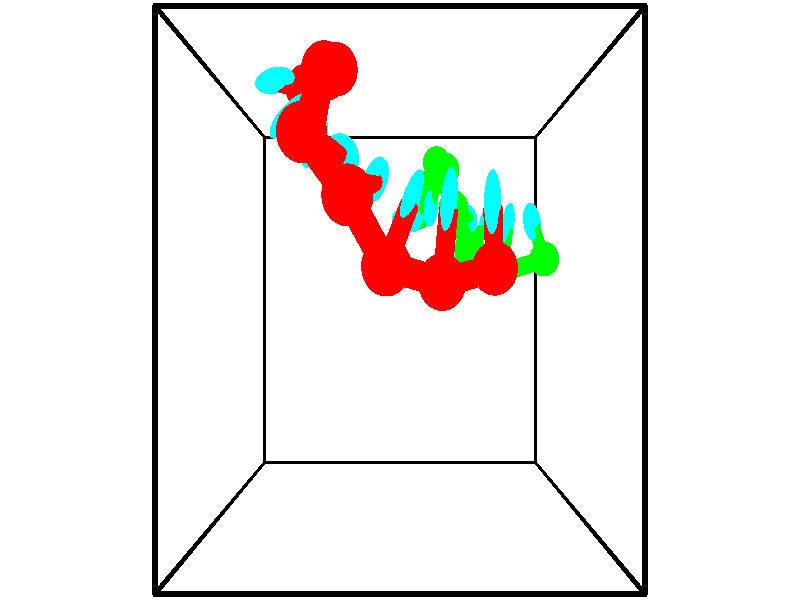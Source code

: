 // switches for output
#declare DRAW_BASES = 1; // possible values are 0, 1; only relevant for DNA ribbons
#declare DRAW_BASES_TYPE = 3; // possible values are 1, 2, 3; only relevant for DNA ribbons
#declare DRAW_FOG = 0; // set to 1 to enable fog

#include "colors.inc"

#include "transforms.inc"
background { rgb <1, 1, 1>}

#default {
   normal{
       ripples 0.25
       frequency 0.20
       turbulence 0.2
       lambda 5
   }
	finish {
		phong 0.1
		phong_size 40.
	}
}

// original window dimensions: 1024x640


// camera settings

camera {
	sky <-0, 1, 0>
	up <-0, 1, 0>
	right 1.6 * <1, 0, 0>
	location <2.5, 2.5, 11.1562>
	look_at <2.5, 2.5, 2.5>
	direction <0, 0, -8.6562>
	angle 67.0682
}


# declare cpy_camera_pos = <2.5, 2.5, 11.1562>;
# if (DRAW_FOG = 1)
fog {
	fog_type 2
	up vnormalize(cpy_camera_pos)
	color rgbt<1,1,1,0.3>
	distance 1e-5
	fog_alt 3e-3
	fog_offset 4
}
# end


// LIGHTS

# declare lum = 6;
global_settings {
	ambient_light rgb lum * <0.05, 0.05, 0.05>
	max_trace_level 15
}# declare cpy_direct_light_amount = 0.25;
light_source
{	1000 * <-1, -1, 1>,
	rgb lum * cpy_direct_light_amount
	parallel
}

light_source
{	1000 * <1, 1, -1>,
	rgb lum * cpy_direct_light_amount
	parallel
}

// strand 0

// nucleotide -1

// particle -1
sphere {
	<1.321303, 4.704878, 3.584777> 0.250000
	pigment { color rgbt <1,0,0,0> }
	no_shadow
}
cylinder {
	<1.177387, 4.643127, 3.952847>,  <1.091038, 4.606077, 4.173688>, 0.100000
	pigment { color rgbt <1,0,0,0> }
	no_shadow
}
cylinder {
	<1.177387, 4.643127, 3.952847>,  <1.321303, 4.704878, 3.584777>, 0.100000
	pigment { color rgbt <1,0,0,0> }
	no_shadow
}

// particle -1
sphere {
	<1.177387, 4.643127, 3.952847> 0.100000
	pigment { color rgbt <1,0,0,0> }
	no_shadow
}
sphere {
	0, 1
	scale<0.080000,0.200000,0.300000>
	matrix <0.419155, -0.907841, 0.011583,
		0.833583, 0.389863, 0.391338,
		-0.359788, -0.154376, 0.920174,
		1.069451, 4.596815, 4.228899>
	pigment { color rgbt <0,1,1,0> }
	no_shadow
}
cylinder {
	<1.761890, 4.711578, 4.209915>,  <1.321303, 4.704878, 3.584777>, 0.130000
	pigment { color rgbt <1,0,0,0> }
	no_shadow
}

// nucleotide -1

// particle -1
sphere {
	<1.761890, 4.711578, 4.209915> 0.250000
	pigment { color rgbt <1,0,0,0> }
	no_shadow
}
cylinder {
	<1.472588, 4.441544, 4.268097>,  <1.299006, 4.279523, 4.303006>, 0.100000
	pigment { color rgbt <1,0,0,0> }
	no_shadow
}
cylinder {
	<1.472588, 4.441544, 4.268097>,  <1.761890, 4.711578, 4.209915>, 0.100000
	pigment { color rgbt <1,0,0,0> }
	no_shadow
}

// particle -1
sphere {
	<1.472588, 4.441544, 4.268097> 0.100000
	pigment { color rgbt <1,0,0,0> }
	no_shadow
}
sphere {
	0, 1
	scale<0.080000,0.200000,0.300000>
	matrix <0.690101, -0.714382, 0.115845,
		0.025705, 0.184165, 0.982559,
		-0.723257, -0.675087, 0.145455,
		1.255610, 4.239017, 4.311734>
	pigment { color rgbt <0,1,1,0> }
	no_shadow
}
cylinder {
	<1.722148, 4.487786, 4.872785>,  <1.761890, 4.711578, 4.209915>, 0.130000
	pigment { color rgbt <1,0,0,0> }
	no_shadow
}

// nucleotide -1

// particle -1
sphere {
	<1.722148, 4.487786, 4.872785> 0.250000
	pigment { color rgbt <1,0,0,0> }
	no_shadow
}
cylinder {
	<1.617245, 4.201035, 4.614388>,  <1.554303, 4.028984, 4.459349>, 0.100000
	pigment { color rgbt <1,0,0,0> }
	no_shadow
}
cylinder {
	<1.617245, 4.201035, 4.614388>,  <1.722148, 4.487786, 4.872785>, 0.100000
	pigment { color rgbt <1,0,0,0> }
	no_shadow
}

// particle -1
sphere {
	<1.617245, 4.201035, 4.614388> 0.100000
	pigment { color rgbt <1,0,0,0> }
	no_shadow
}
sphere {
	0, 1
	scale<0.080000,0.200000,0.300000>
	matrix <0.764432, -0.562892, 0.314318,
		-0.588952, -0.411385, 0.695628,
		-0.262258, -0.716878, -0.645992,
		1.538567, 3.985971, 4.420590>
	pigment { color rgbt <0,1,1,0> }
	no_shadow
}
cylinder {
	<1.526896, 3.882993, 5.177896>,  <1.722148, 4.487786, 4.872785>, 0.130000
	pigment { color rgbt <1,0,0,0> }
	no_shadow
}

// nucleotide -1

// particle -1
sphere {
	<1.526896, 3.882993, 5.177896> 0.250000
	pigment { color rgbt <1,0,0,0> }
	no_shadow
}
cylinder {
	<1.722328, 3.835617, 4.832119>,  <1.839588, 3.807191, 4.624653>, 0.100000
	pigment { color rgbt <1,0,0,0> }
	no_shadow
}
cylinder {
	<1.722328, 3.835617, 4.832119>,  <1.526896, 3.882993, 5.177896>, 0.100000
	pigment { color rgbt <1,0,0,0> }
	no_shadow
}

// particle -1
sphere {
	<1.722328, 3.835617, 4.832119> 0.100000
	pigment { color rgbt <1,0,0,0> }
	no_shadow
}
sphere {
	0, 1
	scale<0.080000,0.200000,0.300000>
	matrix <0.819511, -0.277770, 0.501245,
		-0.299486, -0.953318, -0.038647,
		0.488581, -0.118444, -0.864442,
		1.868903, 3.800085, 4.572786>
	pigment { color rgbt <0,1,1,0> }
	no_shadow
}
cylinder {
	<1.994376, 3.342112, 5.340646>,  <1.526896, 3.882993, 5.177896>, 0.130000
	pigment { color rgbt <1,0,0,0> }
	no_shadow
}

// nucleotide -1

// particle -1
sphere {
	<1.994376, 3.342112, 5.340646> 0.250000
	pigment { color rgbt <1,0,0,0> }
	no_shadow
}
cylinder {
	<2.137146, 3.470551, 4.989761>,  <2.222808, 3.547614, 4.779231>, 0.100000
	pigment { color rgbt <1,0,0,0> }
	no_shadow
}
cylinder {
	<2.137146, 3.470551, 4.989761>,  <1.994376, 3.342112, 5.340646>, 0.100000
	pigment { color rgbt <1,0,0,0> }
	no_shadow
}

// particle -1
sphere {
	<2.137146, 3.470551, 4.989761> 0.100000
	pigment { color rgbt <1,0,0,0> }
	no_shadow
}
sphere {
	0, 1
	scale<0.080000,0.200000,0.300000>
	matrix <0.922557, -0.268542, 0.277079,
		-0.146600, -0.908176, -0.392079,
		0.356926, 0.321096, -0.877212,
		2.244224, 3.566879, 4.726598>
	pigment { color rgbt <0,1,1,0> }
	no_shadow
}
cylinder {
	<2.362611, 2.779352, 5.127649>,  <1.994376, 3.342112, 5.340646>, 0.130000
	pigment { color rgbt <1,0,0,0> }
	no_shadow
}

// nucleotide -1

// particle -1
sphere {
	<2.362611, 2.779352, 5.127649> 0.250000
	pigment { color rgbt <1,0,0,0> }
	no_shadow
}
cylinder {
	<2.509281, 3.118301, 4.974022>,  <2.597283, 3.321671, 4.881846>, 0.100000
	pigment { color rgbt <1,0,0,0> }
	no_shadow
}
cylinder {
	<2.509281, 3.118301, 4.974022>,  <2.362611, 2.779352, 5.127649>, 0.100000
	pigment { color rgbt <1,0,0,0> }
	no_shadow
}

// particle -1
sphere {
	<2.509281, 3.118301, 4.974022> 0.100000
	pigment { color rgbt <1,0,0,0> }
	no_shadow
}
sphere {
	0, 1
	scale<0.080000,0.200000,0.300000>
	matrix <0.929695, -0.318259, 0.185415,
		0.034883, -0.425052, -0.904496,
		0.366675, 0.847374, -0.384067,
		2.619284, 3.372514, 4.858802>
	pigment { color rgbt <0,1,1,0> }
	no_shadow
}
cylinder {
	<2.940373, 2.654956, 4.850966>,  <2.362611, 2.779352, 5.127649>, 0.130000
	pigment { color rgbt <1,0,0,0> }
	no_shadow
}

// nucleotide -1

// particle -1
sphere {
	<2.940373, 2.654956, 4.850966> 0.250000
	pigment { color rgbt <1,0,0,0> }
	no_shadow
}
cylinder {
	<2.980911, 3.052444, 4.869938>,  <3.005234, 3.290937, 4.881321>, 0.100000
	pigment { color rgbt <1,0,0,0> }
	no_shadow
}
cylinder {
	<2.980911, 3.052444, 4.869938>,  <2.940373, 2.654956, 4.850966>, 0.100000
	pigment { color rgbt <1,0,0,0> }
	no_shadow
}

// particle -1
sphere {
	<2.980911, 3.052444, 4.869938> 0.100000
	pigment { color rgbt <1,0,0,0> }
	no_shadow
}
sphere {
	0, 1
	scale<0.080000,0.200000,0.300000>
	matrix <0.965989, -0.109694, 0.234163,
		0.237896, 0.022084, -0.971040,
		0.101346, 0.993720, 0.047429,
		3.011315, 3.350560, 4.884167>
	pigment { color rgbt <0,1,1,0> }
	no_shadow
}
cylinder {
	<3.547785, 2.790506, 4.489132>,  <2.940373, 2.654956, 4.850966>, 0.130000
	pigment { color rgbt <1,0,0,0> }
	no_shadow
}

// nucleotide -1

// particle -1
sphere {
	<3.547785, 2.790506, 4.489132> 0.250000
	pigment { color rgbt <1,0,0,0> }
	no_shadow
}
cylinder {
	<3.496944, 3.104965, 4.731064>,  <3.466440, 3.293640, 4.876223>, 0.100000
	pigment { color rgbt <1,0,0,0> }
	no_shadow
}
cylinder {
	<3.496944, 3.104965, 4.731064>,  <3.547785, 2.790506, 4.489132>, 0.100000
	pigment { color rgbt <1,0,0,0> }
	no_shadow
}

// particle -1
sphere {
	<3.496944, 3.104965, 4.731064> 0.100000
	pigment { color rgbt <1,0,0,0> }
	no_shadow
}
sphere {
	0, 1
	scale<0.080000,0.200000,0.300000>
	matrix <0.947644, -0.083846, 0.308124,
		0.292943, 0.612326, -0.734331,
		-0.127102, 0.786147, 0.604829,
		3.458814, 3.340809, 4.912513>
	pigment { color rgbt <0,1,1,0> }
	no_shadow
}
// strand 1

// nucleotide -1

// particle -1
sphere {
	<4.994051, 3.088947, 0.719998> 0.250000
	pigment { color rgbt <0,1,0,0> }
	no_shadow
}
cylinder {
	<4.824033, 3.368423, 0.950188>,  <4.722022, 3.536109, 1.088301>, 0.100000
	pigment { color rgbt <0,1,0,0> }
	no_shadow
}
cylinder {
	<4.824033, 3.368423, 0.950188>,  <4.994051, 3.088947, 0.719998>, 0.100000
	pigment { color rgbt <0,1,0,0> }
	no_shadow
}

// particle -1
sphere {
	<4.824033, 3.368423, 0.950188> 0.100000
	pigment { color rgbt <0,1,0,0> }
	no_shadow
}
sphere {
	0, 1
	scale<0.080000,0.200000,0.300000>
	matrix <-0.695665, 0.154610, -0.701531,
		-0.579127, -0.698518, 0.420338,
		-0.425044, 0.698690, 0.575473,
		4.696519, 3.578031, 1.122830>
	pigment { color rgbt <0,1,1,0> }
	no_shadow
}
cylinder {
	<4.255277, 2.889846, 0.764481>,  <4.994051, 3.088947, 0.719998>, 0.130000
	pigment { color rgbt <0,1,0,0> }
	no_shadow
}

// nucleotide -1

// particle -1
sphere {
	<4.255277, 2.889846, 0.764481> 0.250000
	pigment { color rgbt <0,1,0,0> }
	no_shadow
}
cylinder {
	<4.303815, 3.282074, 0.826134>,  <4.332937, 3.517411, 0.863125>, 0.100000
	pigment { color rgbt <0,1,0,0> }
	no_shadow
}
cylinder {
	<4.303815, 3.282074, 0.826134>,  <4.255277, 2.889846, 0.764481>, 0.100000
	pigment { color rgbt <0,1,0,0> }
	no_shadow
}

// particle -1
sphere {
	<4.303815, 3.282074, 0.826134> 0.100000
	pigment { color rgbt <0,1,0,0> }
	no_shadow
}
sphere {
	0, 1
	scale<0.080000,0.200000,0.300000>
	matrix <-0.839012, 0.184297, -0.511951,
		-0.530410, -0.067196, 0.845074,
		0.121344, 0.980571, 0.154131,
		4.340218, 3.576245, 0.872373>
	pigment { color rgbt <0,1,1,0> }
	no_shadow
}
cylinder {
	<3.659056, 3.200960, 1.066441>,  <4.255277, 2.889846, 0.764481>, 0.130000
	pigment { color rgbt <0,1,0,0> }
	no_shadow
}

// nucleotide -1

// particle -1
sphere {
	<3.659056, 3.200960, 1.066441> 0.250000
	pigment { color rgbt <0,1,0,0> }
	no_shadow
}
cylinder {
	<3.870038, 3.447296, 0.832336>,  <3.996627, 3.595098, 0.691873>, 0.100000
	pigment { color rgbt <0,1,0,0> }
	no_shadow
}
cylinder {
	<3.870038, 3.447296, 0.832336>,  <3.659056, 3.200960, 1.066441>, 0.100000
	pigment { color rgbt <0,1,0,0> }
	no_shadow
}

// particle -1
sphere {
	<3.870038, 3.447296, 0.832336> 0.100000
	pigment { color rgbt <0,1,0,0> }
	no_shadow
}
sphere {
	0, 1
	scale<0.080000,0.200000,0.300000>
	matrix <-0.781417, 0.081295, -0.618692,
		-0.333437, 0.783665, 0.524108,
		0.527454, 0.615841, -0.585262,
		4.028275, 3.632049, 0.656758>
	pigment { color rgbt <0,1,1,0> }
	no_shadow
}
cylinder {
	<3.398330, 3.791085, 0.997813>,  <3.659056, 3.200960, 1.066441>, 0.130000
	pigment { color rgbt <0,1,0,0> }
	no_shadow
}

// nucleotide -1

// particle -1
sphere {
	<3.398330, 3.791085, 0.997813> 0.250000
	pigment { color rgbt <0,1,0,0> }
	no_shadow
}
cylinder {
	<3.592891, 3.740494, 0.652000>,  <3.709627, 3.710139, 0.444513>, 0.100000
	pigment { color rgbt <0,1,0,0> }
	no_shadow
}
cylinder {
	<3.592891, 3.740494, 0.652000>,  <3.398330, 3.791085, 0.997813>, 0.100000
	pigment { color rgbt <0,1,0,0> }
	no_shadow
}

// particle -1
sphere {
	<3.592891, 3.740494, 0.652000> 0.100000
	pigment { color rgbt <0,1,0,0> }
	no_shadow
}
sphere {
	0, 1
	scale<0.080000,0.200000,0.300000>
	matrix <-0.866179, 0.060045, -0.496113,
		0.114659, 0.990151, -0.080347,
		0.486402, -0.126478, -0.864532,
		3.738811, 3.702550, 0.392641>
	pigment { color rgbt <0,1,1,0> }
	no_shadow
}
cylinder {
	<3.288311, 4.397987, 0.586248>,  <3.398330, 3.791085, 0.997813>, 0.130000
	pigment { color rgbt <0,1,0,0> }
	no_shadow
}

// nucleotide -1

// particle -1
sphere {
	<3.288311, 4.397987, 0.586248> 0.250000
	pigment { color rgbt <0,1,0,0> }
	no_shadow
}
cylinder {
	<3.338872, 4.061539, 0.375900>,  <3.369209, 3.859670, 0.249691>, 0.100000
	pigment { color rgbt <0,1,0,0> }
	no_shadow
}
cylinder {
	<3.338872, 4.061539, 0.375900>,  <3.288311, 4.397987, 0.586248>, 0.100000
	pigment { color rgbt <0,1,0,0> }
	no_shadow
}

// particle -1
sphere {
	<3.338872, 4.061539, 0.375900> 0.100000
	pigment { color rgbt <0,1,0,0> }
	no_shadow
}
sphere {
	0, 1
	scale<0.080000,0.200000,0.300000>
	matrix <-0.875116, 0.155076, -0.458392,
		0.467112, 0.518140, -0.716476,
		0.126403, -0.841120, -0.525870,
		3.376793, 3.809203, 0.218139>
	pigment { color rgbt <0,1,1,0> }
	no_shadow
}
cylinder {
	<3.177333, 4.633516, -0.091637>,  <3.288311, 4.397987, 0.586248>, 0.130000
	pigment { color rgbt <0,1,0,0> }
	no_shadow
}

// nucleotide -1

// particle -1
sphere {
	<3.177333, 4.633516, -0.091637> 0.250000
	pigment { color rgbt <0,1,0,0> }
	no_shadow
}
cylinder {
	<3.121453, 4.237549, -0.100967>,  <3.087925, 3.999968, -0.106566>, 0.100000
	pigment { color rgbt <0,1,0,0> }
	no_shadow
}
cylinder {
	<3.121453, 4.237549, -0.100967>,  <3.177333, 4.633516, -0.091637>, 0.100000
	pigment { color rgbt <0,1,0,0> }
	no_shadow
}

// particle -1
sphere {
	<3.121453, 4.237549, -0.100967> 0.100000
	pigment { color rgbt <0,1,0,0> }
	no_shadow
}
sphere {
	0, 1
	scale<0.080000,0.200000,0.300000>
	matrix <-0.773324, 0.123786, -0.621809,
		0.618428, -0.068828, -0.782821,
		-0.139700, -0.989919, -0.023327,
		3.079543, 3.940573, -0.107965>
	pigment { color rgbt <0,1,1,0> }
	no_shadow
}
cylinder {
	<3.087380, 4.403208, -0.840900>,  <3.177333, 4.633516, -0.091637>, 0.130000
	pigment { color rgbt <0,1,0,0> }
	no_shadow
}

// nucleotide -1

// particle -1
sphere {
	<3.087380, 4.403208, -0.840900> 0.250000
	pigment { color rgbt <0,1,0,0> }
	no_shadow
}
cylinder {
	<2.930190, 4.087463, -0.652229>,  <2.835876, 3.898017, -0.539027>, 0.100000
	pigment { color rgbt <0,1,0,0> }
	no_shadow
}
cylinder {
	<2.930190, 4.087463, -0.652229>,  <3.087380, 4.403208, -0.840900>, 0.100000
	pigment { color rgbt <0,1,0,0> }
	no_shadow
}

// particle -1
sphere {
	<2.930190, 4.087463, -0.652229> 0.100000
	pigment { color rgbt <0,1,0,0> }
	no_shadow
}
sphere {
	0, 1
	scale<0.080000,0.200000,0.300000>
	matrix <-0.756176, -0.014462, -0.654208,
		0.523228, -0.613758, -0.591214,
		-0.392976, -0.789362, 0.471676,
		2.812297, 3.850655, -0.510726>
	pigment { color rgbt <0,1,1,0> }
	no_shadow
}
cylinder {
	<2.890777, 3.970961, -1.397630>,  <3.087380, 4.403208, -0.840900>, 0.130000
	pigment { color rgbt <0,1,0,0> }
	no_shadow
}

// nucleotide -1

// particle -1
sphere {
	<2.890777, 3.970961, -1.397630> 0.250000
	pigment { color rgbt <0,1,0,0> }
	no_shadow
}
cylinder {
	<2.675188, 3.882401, -1.072548>,  <2.545835, 3.829264, -0.877499>, 0.100000
	pigment { color rgbt <0,1,0,0> }
	no_shadow
}
cylinder {
	<2.675188, 3.882401, -1.072548>,  <2.890777, 3.970961, -1.397630>, 0.100000
	pigment { color rgbt <0,1,0,0> }
	no_shadow
}

// particle -1
sphere {
	<2.675188, 3.882401, -1.072548> 0.100000
	pigment { color rgbt <0,1,0,0> }
	no_shadow
}
sphere {
	0, 1
	scale<0.080000,0.200000,0.300000>
	matrix <-0.831631, -0.013377, -0.555168,
		0.133788, -0.975090, -0.176918,
		-0.538972, -0.221405, 0.812705,
		2.513496, 3.815980, -0.828736>
	pigment { color rgbt <0,1,1,0> }
	no_shadow
}
// box output
cylinder {
	<0.000000, 0.000000, 0.000000>,  <5.000000, 0.000000, 0.000000>, 0.025000
	pigment { color rgbt <0,0,0,0> }
	no_shadow
}
cylinder {
	<0.000000, 0.000000, 0.000000>,  <0.000000, 5.000000, 0.000000>, 0.025000
	pigment { color rgbt <0,0,0,0> }
	no_shadow
}
cylinder {
	<0.000000, 0.000000, 0.000000>,  <0.000000, 0.000000, 5.000000>, 0.025000
	pigment { color rgbt <0,0,0,0> }
	no_shadow
}
cylinder {
	<5.000000, 5.000000, 5.000000>,  <0.000000, 5.000000, 5.000000>, 0.025000
	pigment { color rgbt <0,0,0,0> }
	no_shadow
}
cylinder {
	<5.000000, 5.000000, 5.000000>,  <5.000000, 0.000000, 5.000000>, 0.025000
	pigment { color rgbt <0,0,0,0> }
	no_shadow
}
cylinder {
	<5.000000, 5.000000, 5.000000>,  <5.000000, 5.000000, 0.000000>, 0.025000
	pigment { color rgbt <0,0,0,0> }
	no_shadow
}
cylinder {
	<0.000000, 0.000000, 5.000000>,  <0.000000, 5.000000, 5.000000>, 0.025000
	pigment { color rgbt <0,0,0,0> }
	no_shadow
}
cylinder {
	<0.000000, 0.000000, 5.000000>,  <5.000000, 0.000000, 5.000000>, 0.025000
	pigment { color rgbt <0,0,0,0> }
	no_shadow
}
cylinder {
	<5.000000, 5.000000, 0.000000>,  <0.000000, 5.000000, 0.000000>, 0.025000
	pigment { color rgbt <0,0,0,0> }
	no_shadow
}
cylinder {
	<5.000000, 5.000000, 0.000000>,  <5.000000, 0.000000, 0.000000>, 0.025000
	pigment { color rgbt <0,0,0,0> }
	no_shadow
}
cylinder {
	<5.000000, 0.000000, 5.000000>,  <5.000000, 0.000000, 0.000000>, 0.025000
	pigment { color rgbt <0,0,0,0> }
	no_shadow
}
cylinder {
	<0.000000, 5.000000, 0.000000>,  <0.000000, 5.000000, 5.000000>, 0.025000
	pigment { color rgbt <0,0,0,0> }
	no_shadow
}
// end of box output
